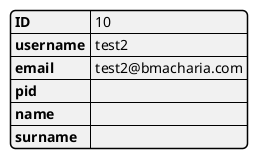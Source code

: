 @startjson
{
	"ID": 10,
	"username": "test2",
	"email": "test2@bmacharia.com",
	"pid": "",
	"name": "",
	"surname": ""
}
@endjson
